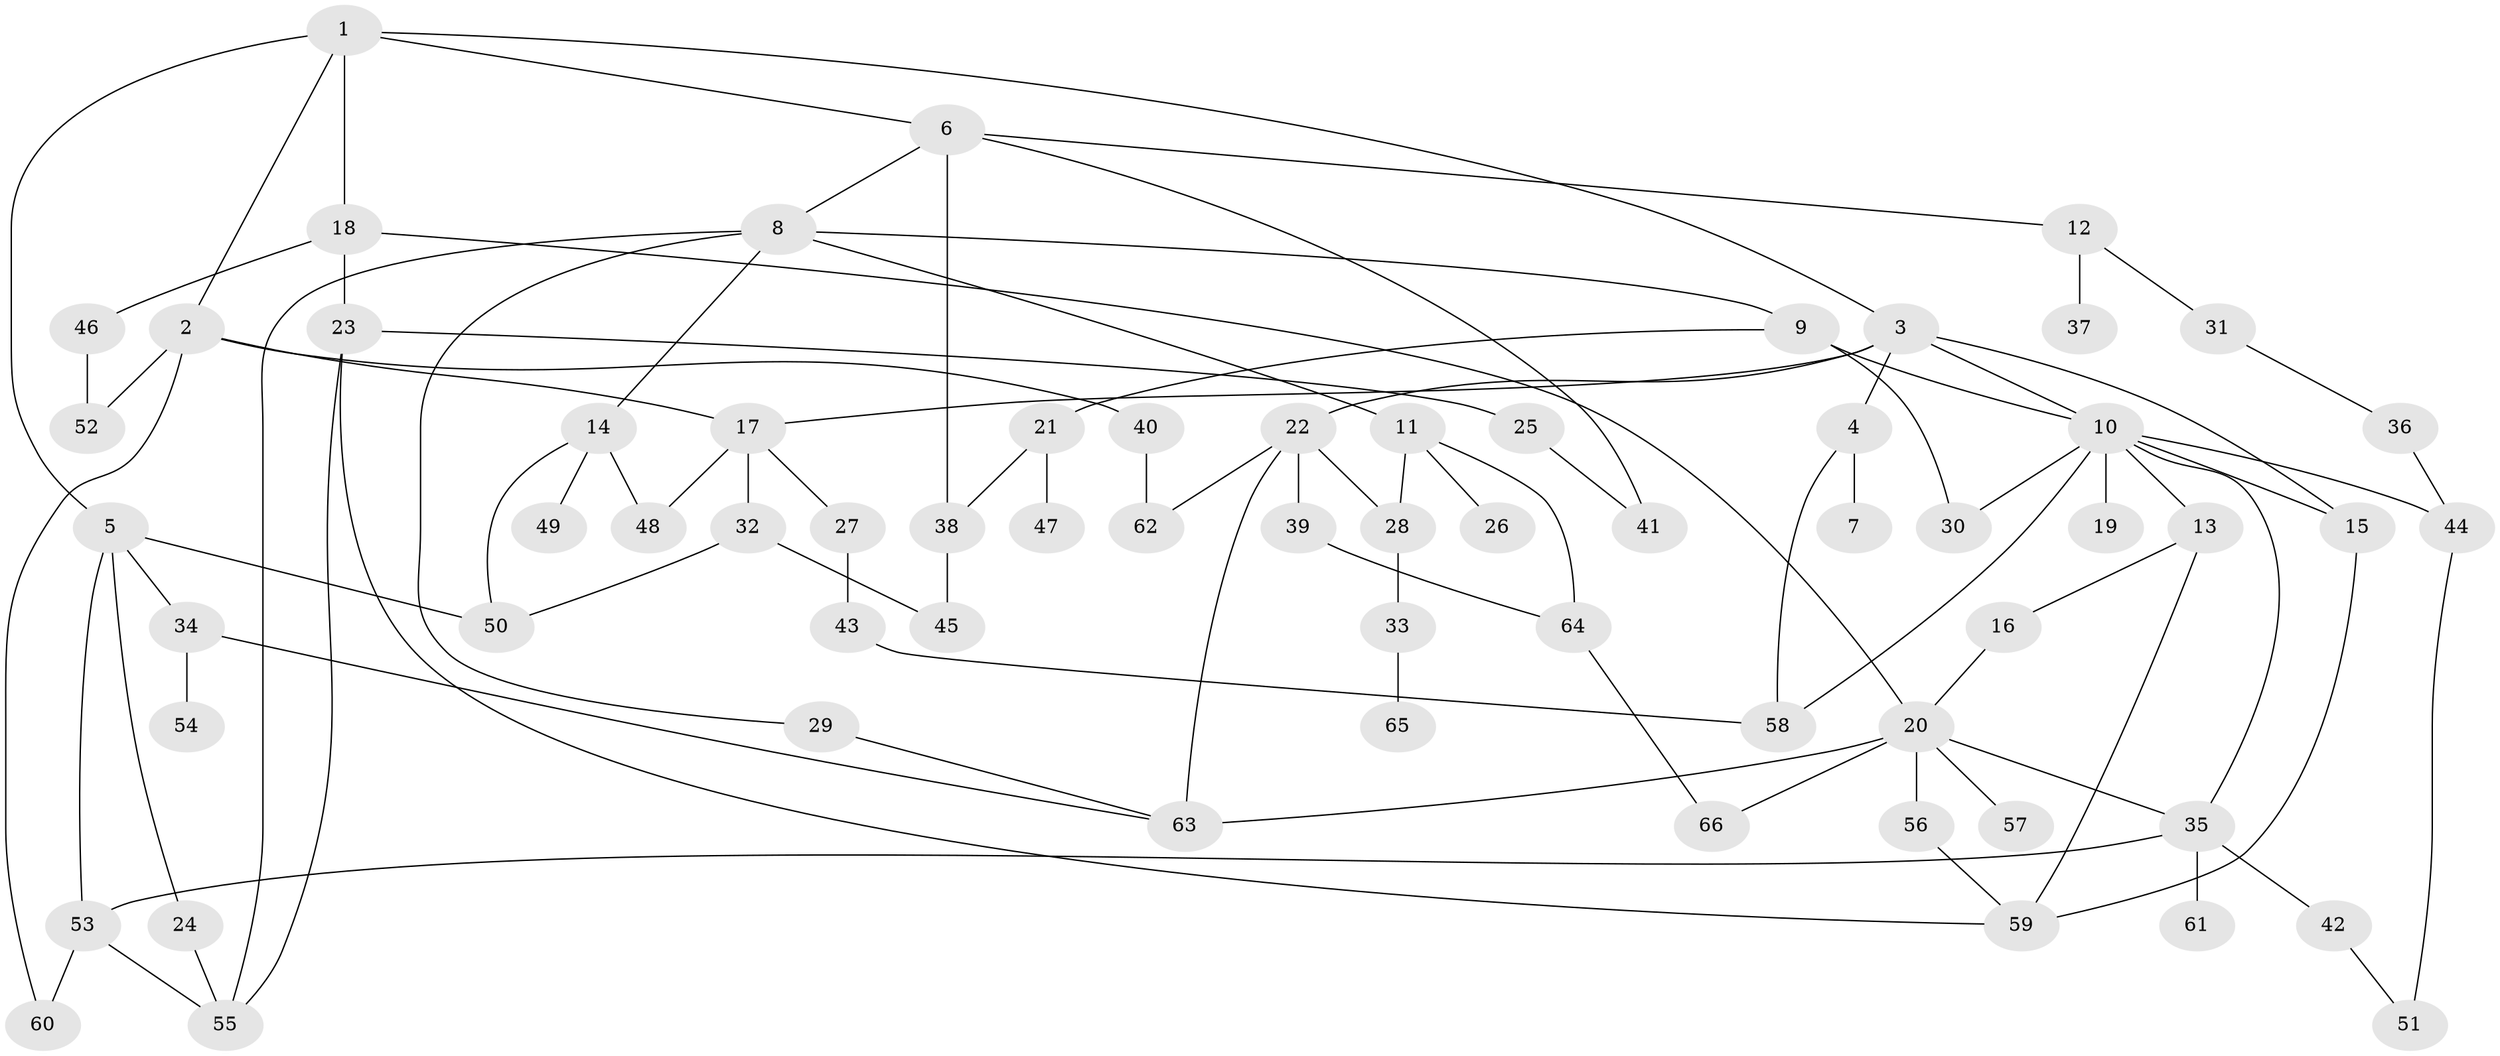 // Generated by graph-tools (version 1.1) at 2025/34/03/09/25 02:34:09]
// undirected, 66 vertices, 97 edges
graph export_dot {
graph [start="1"]
  node [color=gray90,style=filled];
  1;
  2;
  3;
  4;
  5;
  6;
  7;
  8;
  9;
  10;
  11;
  12;
  13;
  14;
  15;
  16;
  17;
  18;
  19;
  20;
  21;
  22;
  23;
  24;
  25;
  26;
  27;
  28;
  29;
  30;
  31;
  32;
  33;
  34;
  35;
  36;
  37;
  38;
  39;
  40;
  41;
  42;
  43;
  44;
  45;
  46;
  47;
  48;
  49;
  50;
  51;
  52;
  53;
  54;
  55;
  56;
  57;
  58;
  59;
  60;
  61;
  62;
  63;
  64;
  65;
  66;
  1 -- 2;
  1 -- 3;
  1 -- 5;
  1 -- 6;
  1 -- 18;
  2 -- 17;
  2 -- 40;
  2 -- 52;
  2 -- 60;
  3 -- 4;
  3 -- 10;
  3 -- 15;
  3 -- 22;
  3 -- 17;
  4 -- 7;
  4 -- 58;
  5 -- 24;
  5 -- 34;
  5 -- 53;
  5 -- 50;
  6 -- 8;
  6 -- 12;
  6 -- 38;
  6 -- 41;
  8 -- 9;
  8 -- 11;
  8 -- 14;
  8 -- 29;
  8 -- 55;
  9 -- 21;
  9 -- 10;
  9 -- 30;
  10 -- 13;
  10 -- 19;
  10 -- 30;
  10 -- 35;
  10 -- 44;
  10 -- 15;
  10 -- 58;
  11 -- 26;
  11 -- 64;
  11 -- 28;
  12 -- 31;
  12 -- 37;
  13 -- 16;
  13 -- 59;
  14 -- 49;
  14 -- 50;
  14 -- 48;
  15 -- 59;
  16 -- 20;
  17 -- 27;
  17 -- 32;
  17 -- 48;
  18 -- 23;
  18 -- 46;
  18 -- 20;
  20 -- 56;
  20 -- 57;
  20 -- 63;
  20 -- 35;
  20 -- 66;
  21 -- 47;
  21 -- 38;
  22 -- 28;
  22 -- 39;
  22 -- 62;
  22 -- 63;
  23 -- 25;
  23 -- 55;
  23 -- 59;
  24 -- 55;
  25 -- 41;
  27 -- 43;
  28 -- 33;
  29 -- 63;
  31 -- 36;
  32 -- 50;
  32 -- 45;
  33 -- 65;
  34 -- 54;
  34 -- 63;
  35 -- 42;
  35 -- 61;
  35 -- 53;
  36 -- 44;
  38 -- 45;
  39 -- 64;
  40 -- 62;
  42 -- 51;
  43 -- 58;
  44 -- 51;
  46 -- 52;
  53 -- 55;
  53 -- 60;
  56 -- 59;
  64 -- 66;
}
